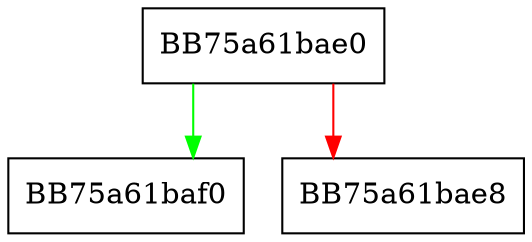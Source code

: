 digraph Finish {
  node [shape="box"];
  graph [splines=ortho];
  BB75a61bae0 -> BB75a61baf0 [color="green"];
  BB75a61bae0 -> BB75a61bae8 [color="red"];
}